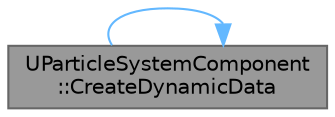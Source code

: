 digraph "UParticleSystemComponent::CreateDynamicData"
{
 // INTERACTIVE_SVG=YES
 // LATEX_PDF_SIZE
  bgcolor="transparent";
  edge [fontname=Helvetica,fontsize=10,labelfontname=Helvetica,labelfontsize=10];
  node [fontname=Helvetica,fontsize=10,shape=box,height=0.2,width=0.4];
  rankdir="LR";
  Node1 [id="Node000001",label="UParticleSystemComponent\l::CreateDynamicData",height=0.2,width=0.4,color="gray40", fillcolor="grey60", style="filled", fontcolor="black",tooltip="Creates dynamic particle data for rendering the particle system this frame."];
  Node1 -> Node1 [id="edge1_Node000001_Node000001",color="steelblue1",style="solid",tooltip=" "];
}
